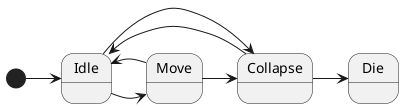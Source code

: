 @startuml PlayerState
[*] -> Idle
Idle -> Move
Move -> Collapse
Collapse -> Idle
Move -> Idle
Idle -> Collapse
Collapse -> Die
@enduml